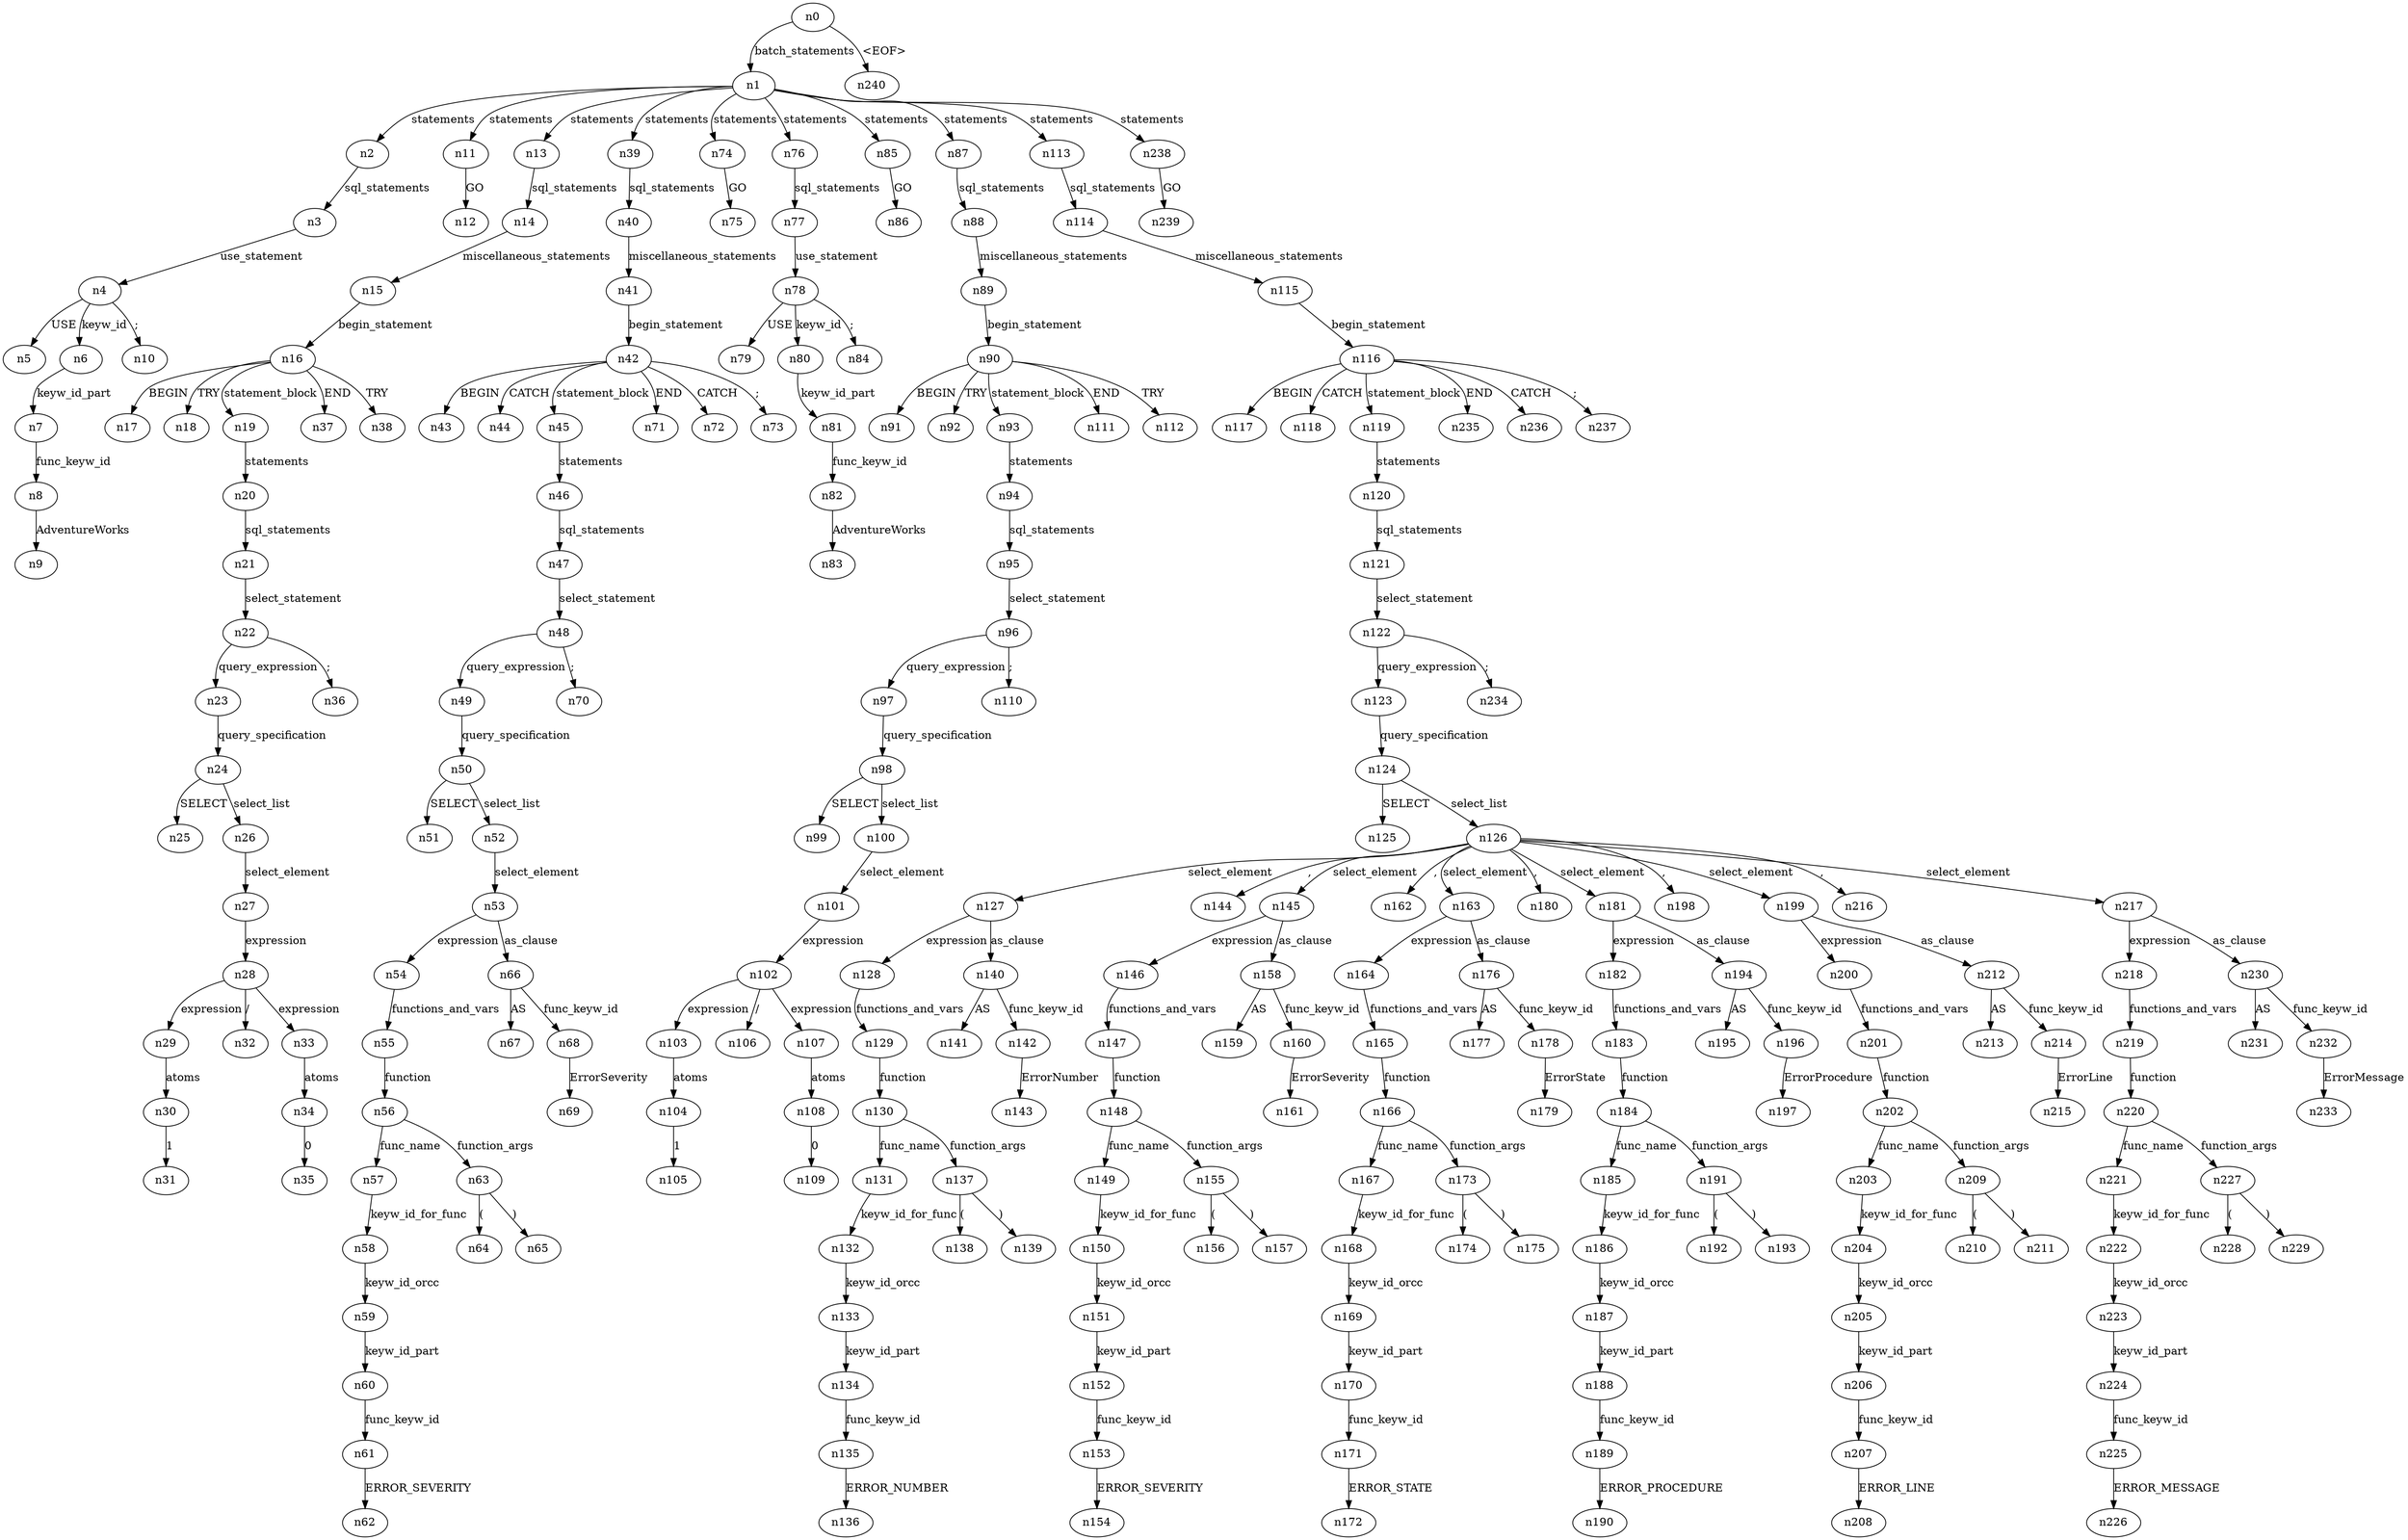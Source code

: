 digraph ParseTree {
  n0 -> n1 [label="batch_statements"];
  n1 -> n2 [label="statements"];
  n2 -> n3 [label="sql_statements"];
  n3 -> n4 [label="use_statement"];
  n4 -> n5 [label="USE"];
  n4 -> n6 [label="keyw_id"];
  n6 -> n7 [label="keyw_id_part"];
  n7 -> n8 [label="func_keyw_id"];
  n8 -> n9 [label="AdventureWorks"];
  n4 -> n10 [label=";"];
  n1 -> n11 [label="statements"];
  n11 -> n12 [label="GO"];
  n1 -> n13 [label="statements"];
  n13 -> n14 [label="sql_statements"];
  n14 -> n15 [label="miscellaneous_statements"];
  n15 -> n16 [label="begin_statement"];
  n16 -> n17 [label="BEGIN"];
  n16 -> n18 [label="TRY"];
  n16 -> n19 [label="statement_block"];
  n19 -> n20 [label="statements"];
  n20 -> n21 [label="sql_statements"];
  n21 -> n22 [label="select_statement"];
  n22 -> n23 [label="query_expression"];
  n23 -> n24 [label="query_specification"];
  n24 -> n25 [label="SELECT"];
  n24 -> n26 [label="select_list"];
  n26 -> n27 [label="select_element"];
  n27 -> n28 [label="expression"];
  n28 -> n29 [label="expression"];
  n29 -> n30 [label="atoms"];
  n30 -> n31 [label="1"];
  n28 -> n32 [label="/"];
  n28 -> n33 [label="expression"];
  n33 -> n34 [label="atoms"];
  n34 -> n35 [label="0"];
  n22 -> n36 [label=";"];
  n16 -> n37 [label="END"];
  n16 -> n38 [label="TRY"];
  n1 -> n39 [label="statements"];
  n39 -> n40 [label="sql_statements"];
  n40 -> n41 [label="miscellaneous_statements"];
  n41 -> n42 [label="begin_statement"];
  n42 -> n43 [label="BEGIN"];
  n42 -> n44 [label="CATCH"];
  n42 -> n45 [label="statement_block"];
  n45 -> n46 [label="statements"];
  n46 -> n47 [label="sql_statements"];
  n47 -> n48 [label="select_statement"];
  n48 -> n49 [label="query_expression"];
  n49 -> n50 [label="query_specification"];
  n50 -> n51 [label="SELECT"];
  n50 -> n52 [label="select_list"];
  n52 -> n53 [label="select_element"];
  n53 -> n54 [label="expression"];
  n54 -> n55 [label="functions_and_vars"];
  n55 -> n56 [label="function"];
  n56 -> n57 [label="func_name"];
  n57 -> n58 [label="keyw_id_for_func"];
  n58 -> n59 [label="keyw_id_orcc"];
  n59 -> n60 [label="keyw_id_part"];
  n60 -> n61 [label="func_keyw_id"];
  n61 -> n62 [label="ERROR_SEVERITY"];
  n56 -> n63 [label="function_args"];
  n63 -> n64 [label="("];
  n63 -> n65 [label=")"];
  n53 -> n66 [label="as_clause"];
  n66 -> n67 [label="AS"];
  n66 -> n68 [label="func_keyw_id"];
  n68 -> n69 [label="ErrorSeverity"];
  n48 -> n70 [label=";"];
  n42 -> n71 [label="END"];
  n42 -> n72 [label="CATCH"];
  n42 -> n73 [label=";"];
  n1 -> n74 [label="statements"];
  n74 -> n75 [label="GO"];
  n1 -> n76 [label="statements"];
  n76 -> n77 [label="sql_statements"];
  n77 -> n78 [label="use_statement"];
  n78 -> n79 [label="USE"];
  n78 -> n80 [label="keyw_id"];
  n80 -> n81 [label="keyw_id_part"];
  n81 -> n82 [label="func_keyw_id"];
  n82 -> n83 [label="AdventureWorks"];
  n78 -> n84 [label=";"];
  n1 -> n85 [label="statements"];
  n85 -> n86 [label="GO"];
  n1 -> n87 [label="statements"];
  n87 -> n88 [label="sql_statements"];
  n88 -> n89 [label="miscellaneous_statements"];
  n89 -> n90 [label="begin_statement"];
  n90 -> n91 [label="BEGIN"];
  n90 -> n92 [label="TRY"];
  n90 -> n93 [label="statement_block"];
  n93 -> n94 [label="statements"];
  n94 -> n95 [label="sql_statements"];
  n95 -> n96 [label="select_statement"];
  n96 -> n97 [label="query_expression"];
  n97 -> n98 [label="query_specification"];
  n98 -> n99 [label="SELECT"];
  n98 -> n100 [label="select_list"];
  n100 -> n101 [label="select_element"];
  n101 -> n102 [label="expression"];
  n102 -> n103 [label="expression"];
  n103 -> n104 [label="atoms"];
  n104 -> n105 [label="1"];
  n102 -> n106 [label="/"];
  n102 -> n107 [label="expression"];
  n107 -> n108 [label="atoms"];
  n108 -> n109 [label="0"];
  n96 -> n110 [label=";"];
  n90 -> n111 [label="END"];
  n90 -> n112 [label="TRY"];
  n1 -> n113 [label="statements"];
  n113 -> n114 [label="sql_statements"];
  n114 -> n115 [label="miscellaneous_statements"];
  n115 -> n116 [label="begin_statement"];
  n116 -> n117 [label="BEGIN"];
  n116 -> n118 [label="CATCH"];
  n116 -> n119 [label="statement_block"];
  n119 -> n120 [label="statements"];
  n120 -> n121 [label="sql_statements"];
  n121 -> n122 [label="select_statement"];
  n122 -> n123 [label="query_expression"];
  n123 -> n124 [label="query_specification"];
  n124 -> n125 [label="SELECT"];
  n124 -> n126 [label="select_list"];
  n126 -> n127 [label="select_element"];
  n127 -> n128 [label="expression"];
  n128 -> n129 [label="functions_and_vars"];
  n129 -> n130 [label="function"];
  n130 -> n131 [label="func_name"];
  n131 -> n132 [label="keyw_id_for_func"];
  n132 -> n133 [label="keyw_id_orcc"];
  n133 -> n134 [label="keyw_id_part"];
  n134 -> n135 [label="func_keyw_id"];
  n135 -> n136 [label="ERROR_NUMBER"];
  n130 -> n137 [label="function_args"];
  n137 -> n138 [label="("];
  n137 -> n139 [label=")"];
  n127 -> n140 [label="as_clause"];
  n140 -> n141 [label="AS"];
  n140 -> n142 [label="func_keyw_id"];
  n142 -> n143 [label="ErrorNumber"];
  n126 -> n144 [label=","];
  n126 -> n145 [label="select_element"];
  n145 -> n146 [label="expression"];
  n146 -> n147 [label="functions_and_vars"];
  n147 -> n148 [label="function"];
  n148 -> n149 [label="func_name"];
  n149 -> n150 [label="keyw_id_for_func"];
  n150 -> n151 [label="keyw_id_orcc"];
  n151 -> n152 [label="keyw_id_part"];
  n152 -> n153 [label="func_keyw_id"];
  n153 -> n154 [label="ERROR_SEVERITY"];
  n148 -> n155 [label="function_args"];
  n155 -> n156 [label="("];
  n155 -> n157 [label=")"];
  n145 -> n158 [label="as_clause"];
  n158 -> n159 [label="AS"];
  n158 -> n160 [label="func_keyw_id"];
  n160 -> n161 [label="ErrorSeverity"];
  n126 -> n162 [label=","];
  n126 -> n163 [label="select_element"];
  n163 -> n164 [label="expression"];
  n164 -> n165 [label="functions_and_vars"];
  n165 -> n166 [label="function"];
  n166 -> n167 [label="func_name"];
  n167 -> n168 [label="keyw_id_for_func"];
  n168 -> n169 [label="keyw_id_orcc"];
  n169 -> n170 [label="keyw_id_part"];
  n170 -> n171 [label="func_keyw_id"];
  n171 -> n172 [label="ERROR_STATE"];
  n166 -> n173 [label="function_args"];
  n173 -> n174 [label="("];
  n173 -> n175 [label=")"];
  n163 -> n176 [label="as_clause"];
  n176 -> n177 [label="AS"];
  n176 -> n178 [label="func_keyw_id"];
  n178 -> n179 [label="ErrorState"];
  n126 -> n180 [label=","];
  n126 -> n181 [label="select_element"];
  n181 -> n182 [label="expression"];
  n182 -> n183 [label="functions_and_vars"];
  n183 -> n184 [label="function"];
  n184 -> n185 [label="func_name"];
  n185 -> n186 [label="keyw_id_for_func"];
  n186 -> n187 [label="keyw_id_orcc"];
  n187 -> n188 [label="keyw_id_part"];
  n188 -> n189 [label="func_keyw_id"];
  n189 -> n190 [label="ERROR_PROCEDURE"];
  n184 -> n191 [label="function_args"];
  n191 -> n192 [label="("];
  n191 -> n193 [label=")"];
  n181 -> n194 [label="as_clause"];
  n194 -> n195 [label="AS"];
  n194 -> n196 [label="func_keyw_id"];
  n196 -> n197 [label="ErrorProcedure"];
  n126 -> n198 [label=","];
  n126 -> n199 [label="select_element"];
  n199 -> n200 [label="expression"];
  n200 -> n201 [label="functions_and_vars"];
  n201 -> n202 [label="function"];
  n202 -> n203 [label="func_name"];
  n203 -> n204 [label="keyw_id_for_func"];
  n204 -> n205 [label="keyw_id_orcc"];
  n205 -> n206 [label="keyw_id_part"];
  n206 -> n207 [label="func_keyw_id"];
  n207 -> n208 [label="ERROR_LINE"];
  n202 -> n209 [label="function_args"];
  n209 -> n210 [label="("];
  n209 -> n211 [label=")"];
  n199 -> n212 [label="as_clause"];
  n212 -> n213 [label="AS"];
  n212 -> n214 [label="func_keyw_id"];
  n214 -> n215 [label="ErrorLine"];
  n126 -> n216 [label=","];
  n126 -> n217 [label="select_element"];
  n217 -> n218 [label="expression"];
  n218 -> n219 [label="functions_and_vars"];
  n219 -> n220 [label="function"];
  n220 -> n221 [label="func_name"];
  n221 -> n222 [label="keyw_id_for_func"];
  n222 -> n223 [label="keyw_id_orcc"];
  n223 -> n224 [label="keyw_id_part"];
  n224 -> n225 [label="func_keyw_id"];
  n225 -> n226 [label="ERROR_MESSAGE"];
  n220 -> n227 [label="function_args"];
  n227 -> n228 [label="("];
  n227 -> n229 [label=")"];
  n217 -> n230 [label="as_clause"];
  n230 -> n231 [label="AS"];
  n230 -> n232 [label="func_keyw_id"];
  n232 -> n233 [label="ErrorMessage"];
  n122 -> n234 [label=";"];
  n116 -> n235 [label="END"];
  n116 -> n236 [label="CATCH"];
  n116 -> n237 [label=";"];
  n1 -> n238 [label="statements"];
  n238 -> n239 [label="GO"];
  n0 -> n240 [label="<EOF>"];
}